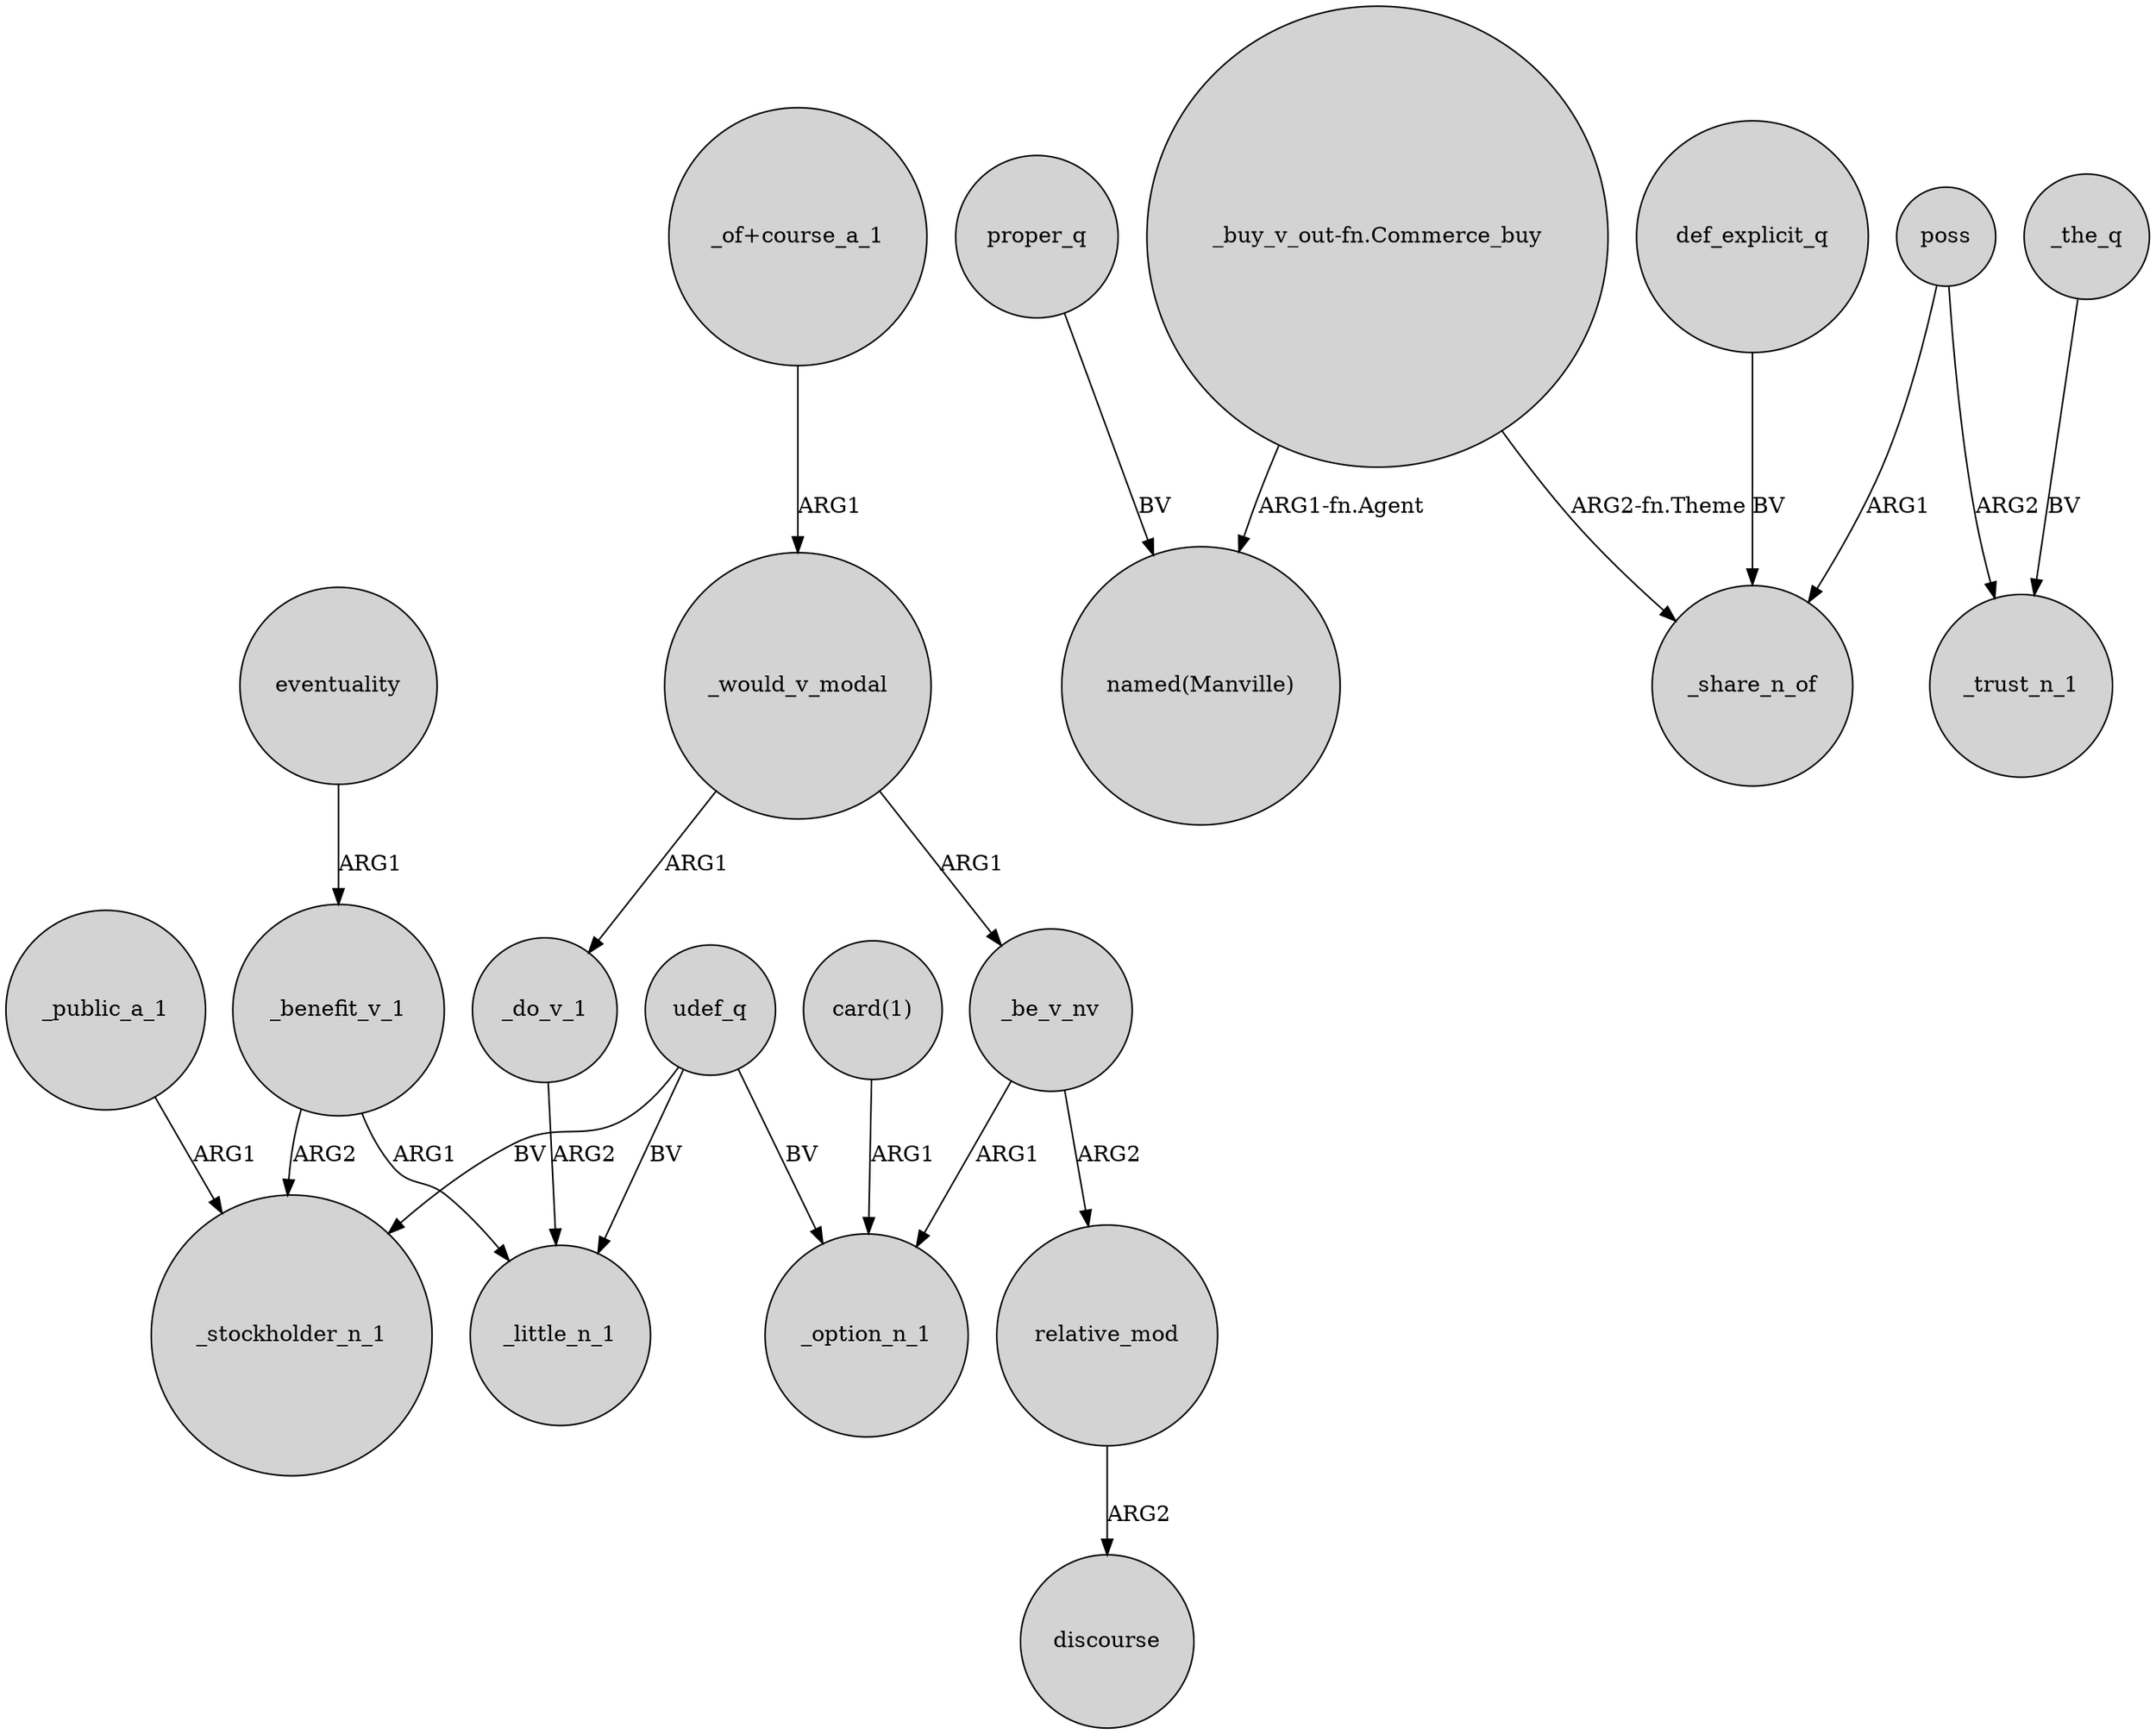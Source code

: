 digraph {
	node [shape=circle style=filled]
	relative_mod -> discourse [label=ARG2]
	udef_q -> _stockholder_n_1 [label=BV]
	_public_a_1 -> _stockholder_n_1 [label=ARG1]
	udef_q -> _option_n_1 [label=BV]
	proper_q -> "named(Manville)" [label=BV]
	poss -> _trust_n_1 [label=ARG2]
	_be_v_nv -> _option_n_1 [label=ARG1]
	_would_v_modal -> _do_v_1 [label=ARG1]
	eventuality -> _benefit_v_1 [label=ARG1]
	_benefit_v_1 -> _stockholder_n_1 [label=ARG2]
	"_buy_v_out-fn.Commerce_buy" -> _share_n_of [label="ARG2-fn.Theme"]
	"_of+course_a_1" -> _would_v_modal [label=ARG1]
	udef_q -> _little_n_1 [label=BV]
	_benefit_v_1 -> _little_n_1 [label=ARG1]
	"_buy_v_out-fn.Commerce_buy" -> "named(Manville)" [label="ARG1-fn.Agent"]
	_would_v_modal -> _be_v_nv [label=ARG1]
	_the_q -> _trust_n_1 [label=BV]
	"card(1)" -> _option_n_1 [label=ARG1]
	_do_v_1 -> _little_n_1 [label=ARG2]
	poss -> _share_n_of [label=ARG1]
	def_explicit_q -> _share_n_of [label=BV]
	_be_v_nv -> relative_mod [label=ARG2]
}
